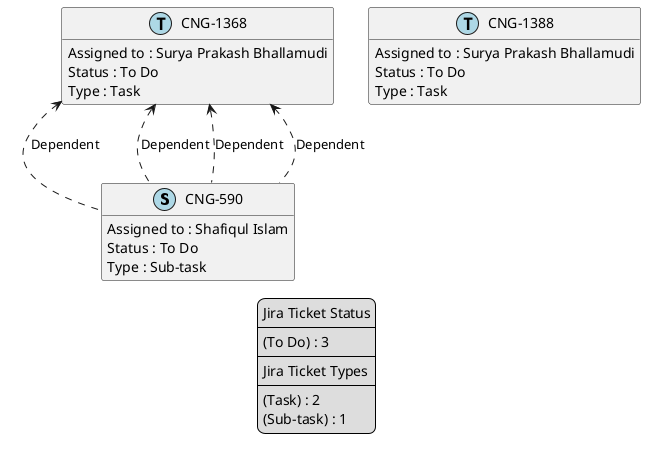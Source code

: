 @startuml
'https://plantuml.com/class-diagram

' GENERATE CLASS DIAGRAM ===========
' Generated at    : Mon Apr 15 15:10:51 CEST 2024

hide empty members

legend
Jira Ticket Status
----
(To Do) : 3
----
Jira Ticket Types
----
(Task) : 2
(Sub-task) : 1
end legend


' Tickets =======
class "CNG-590" << (S,lightblue) >> {
  Assigned to : Shafiqul Islam
  Status : To Do
  Type : Sub-task
}

class "CNG-1368" << (T,lightblue) >> {
  Assigned to : Surya Prakash Bhallamudi
  Status : To Do
  Type : Task
}

class "CNG-1388" << (T,lightblue) >> {
  Assigned to : Surya Prakash Bhallamudi
  Status : To Do
  Type : Task
}



' Links =======
"CNG-1368" <.. "CNG-590" : Dependent
"CNG-1368" <.. "CNG-590" : Dependent
"CNG-1368" <.. "CNG-590" : Dependent
"CNG-1368" <.. "CNG-590" : Dependent


@enduml

